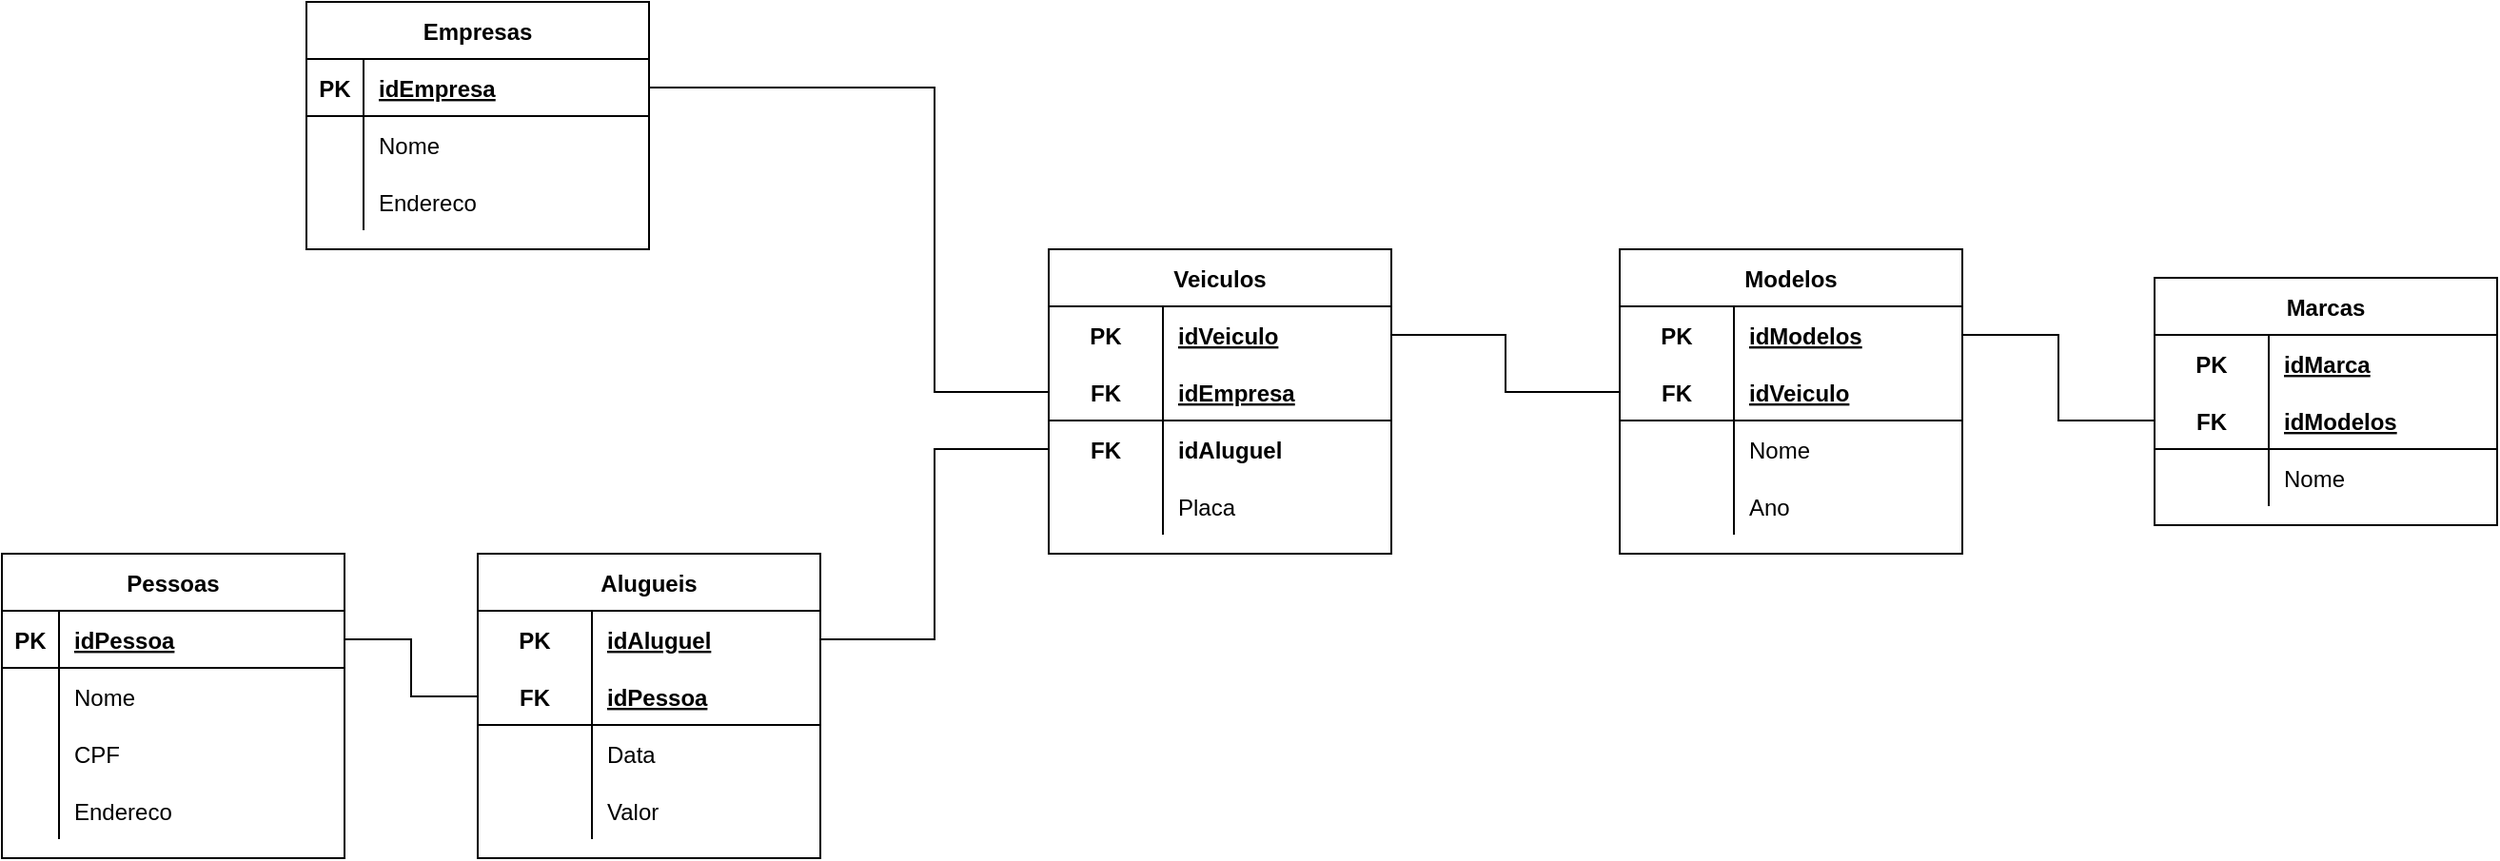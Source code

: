 <mxfile version="14.1.8" type="device"><diagram id="EWHtB_OrvKgKldpImz7G" name="Página-1"><mxGraphModel dx="1422" dy="822" grid="1" gridSize="10" guides="1" tooltips="1" connect="1" arrows="1" fold="1" page="1" pageScale="1" pageWidth="827" pageHeight="1169" math="0" shadow="0"><root><mxCell id="0"/><mxCell id="1" parent="0"/><mxCell id="JGHIZu46xt7488e2jU-P-1" value="Empresas" style="shape=table;startSize=30;container=1;collapsible=1;childLayout=tableLayout;fixedRows=1;rowLines=0;fontStyle=1;align=center;resizeLast=1;" vertex="1" parent="1"><mxGeometry x="180" y="60" width="180" height="130" as="geometry"/></mxCell><mxCell id="JGHIZu46xt7488e2jU-P-2" value="" style="shape=partialRectangle;collapsible=0;dropTarget=0;pointerEvents=0;fillColor=none;top=0;left=0;bottom=1;right=0;points=[[0,0.5],[1,0.5]];portConstraint=eastwest;" vertex="1" parent="JGHIZu46xt7488e2jU-P-1"><mxGeometry y="30" width="180" height="30" as="geometry"/></mxCell><mxCell id="JGHIZu46xt7488e2jU-P-3" value="PK" style="shape=partialRectangle;connectable=0;fillColor=none;top=0;left=0;bottom=0;right=0;fontStyle=1;overflow=hidden;" vertex="1" parent="JGHIZu46xt7488e2jU-P-2"><mxGeometry width="30" height="30" as="geometry"/></mxCell><mxCell id="JGHIZu46xt7488e2jU-P-4" value="idEmpresa" style="shape=partialRectangle;connectable=0;fillColor=none;top=0;left=0;bottom=0;right=0;align=left;spacingLeft=6;fontStyle=5;overflow=hidden;" vertex="1" parent="JGHIZu46xt7488e2jU-P-2"><mxGeometry x="30" width="150" height="30" as="geometry"/></mxCell><mxCell id="JGHIZu46xt7488e2jU-P-5" value="" style="shape=partialRectangle;collapsible=0;dropTarget=0;pointerEvents=0;fillColor=none;top=0;left=0;bottom=0;right=0;points=[[0,0.5],[1,0.5]];portConstraint=eastwest;" vertex="1" parent="JGHIZu46xt7488e2jU-P-1"><mxGeometry y="60" width="180" height="30" as="geometry"/></mxCell><mxCell id="JGHIZu46xt7488e2jU-P-6" value="" style="shape=partialRectangle;connectable=0;fillColor=none;top=0;left=0;bottom=0;right=0;editable=1;overflow=hidden;" vertex="1" parent="JGHIZu46xt7488e2jU-P-5"><mxGeometry width="30" height="30" as="geometry"/></mxCell><mxCell id="JGHIZu46xt7488e2jU-P-7" value="Nome" style="shape=partialRectangle;connectable=0;fillColor=none;top=0;left=0;bottom=0;right=0;align=left;spacingLeft=6;overflow=hidden;" vertex="1" parent="JGHIZu46xt7488e2jU-P-5"><mxGeometry x="30" width="150" height="30" as="geometry"/></mxCell><mxCell id="JGHIZu46xt7488e2jU-P-8" value="" style="shape=partialRectangle;collapsible=0;dropTarget=0;pointerEvents=0;fillColor=none;top=0;left=0;bottom=0;right=0;points=[[0,0.5],[1,0.5]];portConstraint=eastwest;" vertex="1" parent="JGHIZu46xt7488e2jU-P-1"><mxGeometry y="90" width="180" height="30" as="geometry"/></mxCell><mxCell id="JGHIZu46xt7488e2jU-P-9" value="" style="shape=partialRectangle;connectable=0;fillColor=none;top=0;left=0;bottom=0;right=0;editable=1;overflow=hidden;" vertex="1" parent="JGHIZu46xt7488e2jU-P-8"><mxGeometry width="30" height="30" as="geometry"/></mxCell><mxCell id="JGHIZu46xt7488e2jU-P-10" value="Endereco" style="shape=partialRectangle;connectable=0;fillColor=none;top=0;left=0;bottom=0;right=0;align=left;spacingLeft=6;overflow=hidden;" vertex="1" parent="JGHIZu46xt7488e2jU-P-8"><mxGeometry x="30" width="150" height="30" as="geometry"/></mxCell><mxCell id="JGHIZu46xt7488e2jU-P-14" value="Pessoas" style="shape=table;startSize=30;container=1;collapsible=1;childLayout=tableLayout;fixedRows=1;rowLines=0;fontStyle=1;align=center;resizeLast=1;" vertex="1" parent="1"><mxGeometry x="20" y="350" width="180" height="160" as="geometry"/></mxCell><mxCell id="JGHIZu46xt7488e2jU-P-15" value="" style="shape=partialRectangle;collapsible=0;dropTarget=0;pointerEvents=0;fillColor=none;top=0;left=0;bottom=1;right=0;points=[[0,0.5],[1,0.5]];portConstraint=eastwest;" vertex="1" parent="JGHIZu46xt7488e2jU-P-14"><mxGeometry y="30" width="180" height="30" as="geometry"/></mxCell><mxCell id="JGHIZu46xt7488e2jU-P-16" value="PK" style="shape=partialRectangle;connectable=0;fillColor=none;top=0;left=0;bottom=0;right=0;fontStyle=1;overflow=hidden;" vertex="1" parent="JGHIZu46xt7488e2jU-P-15"><mxGeometry width="30" height="30" as="geometry"/></mxCell><mxCell id="JGHIZu46xt7488e2jU-P-17" value="idPessoa" style="shape=partialRectangle;connectable=0;fillColor=none;top=0;left=0;bottom=0;right=0;align=left;spacingLeft=6;fontStyle=5;overflow=hidden;" vertex="1" parent="JGHIZu46xt7488e2jU-P-15"><mxGeometry x="30" width="150" height="30" as="geometry"/></mxCell><mxCell id="JGHIZu46xt7488e2jU-P-18" value="" style="shape=partialRectangle;collapsible=0;dropTarget=0;pointerEvents=0;fillColor=none;top=0;left=0;bottom=0;right=0;points=[[0,0.5],[1,0.5]];portConstraint=eastwest;" vertex="1" parent="JGHIZu46xt7488e2jU-P-14"><mxGeometry y="60" width="180" height="30" as="geometry"/></mxCell><mxCell id="JGHIZu46xt7488e2jU-P-19" value="" style="shape=partialRectangle;connectable=0;fillColor=none;top=0;left=0;bottom=0;right=0;editable=1;overflow=hidden;" vertex="1" parent="JGHIZu46xt7488e2jU-P-18"><mxGeometry width="30" height="30" as="geometry"/></mxCell><mxCell id="JGHIZu46xt7488e2jU-P-20" value="Nome" style="shape=partialRectangle;connectable=0;fillColor=none;top=0;left=0;bottom=0;right=0;align=left;spacingLeft=6;overflow=hidden;" vertex="1" parent="JGHIZu46xt7488e2jU-P-18"><mxGeometry x="30" width="150" height="30" as="geometry"/></mxCell><mxCell id="JGHIZu46xt7488e2jU-P-21" value="" style="shape=partialRectangle;collapsible=0;dropTarget=0;pointerEvents=0;fillColor=none;top=0;left=0;bottom=0;right=0;points=[[0,0.5],[1,0.5]];portConstraint=eastwest;" vertex="1" parent="JGHIZu46xt7488e2jU-P-14"><mxGeometry y="90" width="180" height="30" as="geometry"/></mxCell><mxCell id="JGHIZu46xt7488e2jU-P-22" value="" style="shape=partialRectangle;connectable=0;fillColor=none;top=0;left=0;bottom=0;right=0;editable=1;overflow=hidden;" vertex="1" parent="JGHIZu46xt7488e2jU-P-21"><mxGeometry width="30" height="30" as="geometry"/></mxCell><mxCell id="JGHIZu46xt7488e2jU-P-23" value="CPF" style="shape=partialRectangle;connectable=0;fillColor=none;top=0;left=0;bottom=0;right=0;align=left;spacingLeft=6;overflow=hidden;" vertex="1" parent="JGHIZu46xt7488e2jU-P-21"><mxGeometry x="30" width="150" height="30" as="geometry"/></mxCell><mxCell id="JGHIZu46xt7488e2jU-P-24" value="" style="shape=partialRectangle;collapsible=0;dropTarget=0;pointerEvents=0;fillColor=none;top=0;left=0;bottom=0;right=0;points=[[0,0.5],[1,0.5]];portConstraint=eastwest;" vertex="1" parent="JGHIZu46xt7488e2jU-P-14"><mxGeometry y="120" width="180" height="30" as="geometry"/></mxCell><mxCell id="JGHIZu46xt7488e2jU-P-25" value="" style="shape=partialRectangle;connectable=0;fillColor=none;top=0;left=0;bottom=0;right=0;editable=1;overflow=hidden;" vertex="1" parent="JGHIZu46xt7488e2jU-P-24"><mxGeometry width="30" height="30" as="geometry"/></mxCell><mxCell id="JGHIZu46xt7488e2jU-P-26" value="Endereco" style="shape=partialRectangle;connectable=0;fillColor=none;top=0;left=0;bottom=0;right=0;align=left;spacingLeft=6;overflow=hidden;" vertex="1" parent="JGHIZu46xt7488e2jU-P-24"><mxGeometry x="30" width="150" height="30" as="geometry"/></mxCell><mxCell id="JGHIZu46xt7488e2jU-P-27" value="Alugueis" style="shape=table;startSize=30;container=1;collapsible=1;childLayout=tableLayout;fixedRows=1;rowLines=0;fontStyle=1;align=center;resizeLast=1;" vertex="1" parent="1"><mxGeometry x="270" y="350" width="180" height="160" as="geometry"/></mxCell><mxCell id="JGHIZu46xt7488e2jU-P-28" value="" style="shape=partialRectangle;collapsible=0;dropTarget=0;pointerEvents=0;fillColor=none;top=0;left=0;bottom=0;right=0;points=[[0,0.5],[1,0.5]];portConstraint=eastwest;" vertex="1" parent="JGHIZu46xt7488e2jU-P-27"><mxGeometry y="30" width="180" height="30" as="geometry"/></mxCell><mxCell id="JGHIZu46xt7488e2jU-P-29" value="PK" style="shape=partialRectangle;connectable=0;fillColor=none;top=0;left=0;bottom=0;right=0;fontStyle=1;overflow=hidden;" vertex="1" parent="JGHIZu46xt7488e2jU-P-28"><mxGeometry width="60" height="30" as="geometry"/></mxCell><mxCell id="JGHIZu46xt7488e2jU-P-30" value="idAluguel" style="shape=partialRectangle;connectable=0;fillColor=none;top=0;left=0;bottom=0;right=0;align=left;spacingLeft=6;fontStyle=5;overflow=hidden;" vertex="1" parent="JGHIZu46xt7488e2jU-P-28"><mxGeometry x="60" width="120" height="30" as="geometry"/></mxCell><mxCell id="JGHIZu46xt7488e2jU-P-31" value="" style="shape=partialRectangle;collapsible=0;dropTarget=0;pointerEvents=0;fillColor=none;top=0;left=0;bottom=1;right=0;points=[[0,0.5],[1,0.5]];portConstraint=eastwest;" vertex="1" parent="JGHIZu46xt7488e2jU-P-27"><mxGeometry y="60" width="180" height="30" as="geometry"/></mxCell><mxCell id="JGHIZu46xt7488e2jU-P-32" value="FK" style="shape=partialRectangle;connectable=0;fillColor=none;top=0;left=0;bottom=0;right=0;fontStyle=1;overflow=hidden;" vertex="1" parent="JGHIZu46xt7488e2jU-P-31"><mxGeometry width="60" height="30" as="geometry"/></mxCell><mxCell id="JGHIZu46xt7488e2jU-P-33" value="idPessoa" style="shape=partialRectangle;connectable=0;fillColor=none;top=0;left=0;bottom=0;right=0;align=left;spacingLeft=6;fontStyle=5;overflow=hidden;" vertex="1" parent="JGHIZu46xt7488e2jU-P-31"><mxGeometry x="60" width="120" height="30" as="geometry"/></mxCell><mxCell id="JGHIZu46xt7488e2jU-P-34" value="" style="shape=partialRectangle;collapsible=0;dropTarget=0;pointerEvents=0;fillColor=none;top=0;left=0;bottom=0;right=0;points=[[0,0.5],[1,0.5]];portConstraint=eastwest;" vertex="1" parent="JGHIZu46xt7488e2jU-P-27"><mxGeometry y="90" width="180" height="30" as="geometry"/></mxCell><mxCell id="JGHIZu46xt7488e2jU-P-35" value="" style="shape=partialRectangle;connectable=0;fillColor=none;top=0;left=0;bottom=0;right=0;editable=1;overflow=hidden;" vertex="1" parent="JGHIZu46xt7488e2jU-P-34"><mxGeometry width="60" height="30" as="geometry"/></mxCell><mxCell id="JGHIZu46xt7488e2jU-P-36" value="Data" style="shape=partialRectangle;connectable=0;fillColor=none;top=0;left=0;bottom=0;right=0;align=left;spacingLeft=6;overflow=hidden;" vertex="1" parent="JGHIZu46xt7488e2jU-P-34"><mxGeometry x="60" width="120" height="30" as="geometry"/></mxCell><mxCell id="JGHIZu46xt7488e2jU-P-37" value="" style="shape=partialRectangle;collapsible=0;dropTarget=0;pointerEvents=0;fillColor=none;top=0;left=0;bottom=0;right=0;points=[[0,0.5],[1,0.5]];portConstraint=eastwest;" vertex="1" parent="JGHIZu46xt7488e2jU-P-27"><mxGeometry y="120" width="180" height="30" as="geometry"/></mxCell><mxCell id="JGHIZu46xt7488e2jU-P-38" value="" style="shape=partialRectangle;connectable=0;fillColor=none;top=0;left=0;bottom=0;right=0;editable=1;overflow=hidden;" vertex="1" parent="JGHIZu46xt7488e2jU-P-37"><mxGeometry width="60" height="30" as="geometry"/></mxCell><mxCell id="JGHIZu46xt7488e2jU-P-39" value="Valor" style="shape=partialRectangle;connectable=0;fillColor=none;top=0;left=0;bottom=0;right=0;align=left;spacingLeft=6;overflow=hidden;" vertex="1" parent="JGHIZu46xt7488e2jU-P-37"><mxGeometry x="60" width="120" height="30" as="geometry"/></mxCell><mxCell id="JGHIZu46xt7488e2jU-P-40" style="edgeStyle=orthogonalEdgeStyle;rounded=0;orthogonalLoop=1;jettySize=auto;html=1;exitX=1;exitY=0.5;exitDx=0;exitDy=0;entryX=0;entryY=0.5;entryDx=0;entryDy=0;endArrow=none;endFill=0;" edge="1" parent="1" source="JGHIZu46xt7488e2jU-P-15" target="JGHIZu46xt7488e2jU-P-31"><mxGeometry relative="1" as="geometry"/></mxCell><mxCell id="JGHIZu46xt7488e2jU-P-54" value="Veiculos" style="shape=table;startSize=30;container=1;collapsible=1;childLayout=tableLayout;fixedRows=1;rowLines=0;fontStyle=1;align=center;resizeLast=1;shadow=0;strokeColor=#000000;strokeWidth=1;fillColor=none;gradientColor=none;" vertex="1" parent="1"><mxGeometry x="570" y="190" width="180" height="160" as="geometry"/></mxCell><mxCell id="JGHIZu46xt7488e2jU-P-55" value="" style="shape=partialRectangle;collapsible=0;dropTarget=0;pointerEvents=0;fillColor=none;top=0;left=0;bottom=0;right=0;points=[[0,0.5],[1,0.5]];portConstraint=eastwest;" vertex="1" parent="JGHIZu46xt7488e2jU-P-54"><mxGeometry y="30" width="180" height="30" as="geometry"/></mxCell><mxCell id="JGHIZu46xt7488e2jU-P-56" value="PK" style="shape=partialRectangle;connectable=0;fillColor=none;top=0;left=0;bottom=0;right=0;fontStyle=1;overflow=hidden;" vertex="1" parent="JGHIZu46xt7488e2jU-P-55"><mxGeometry width="60" height="30" as="geometry"/></mxCell><mxCell id="JGHIZu46xt7488e2jU-P-57" value="idVeiculo" style="shape=partialRectangle;connectable=0;fillColor=none;top=0;left=0;bottom=0;right=0;align=left;spacingLeft=6;fontStyle=5;overflow=hidden;" vertex="1" parent="JGHIZu46xt7488e2jU-P-55"><mxGeometry x="60" width="120" height="30" as="geometry"/></mxCell><mxCell id="JGHIZu46xt7488e2jU-P-58" value="" style="shape=partialRectangle;collapsible=0;dropTarget=0;pointerEvents=0;fillColor=none;top=0;left=0;bottom=1;right=0;points=[[0,0.5],[1,0.5]];portConstraint=eastwest;" vertex="1" parent="JGHIZu46xt7488e2jU-P-54"><mxGeometry y="60" width="180" height="30" as="geometry"/></mxCell><mxCell id="JGHIZu46xt7488e2jU-P-59" value="FK" style="shape=partialRectangle;connectable=0;fillColor=none;top=0;left=0;bottom=0;right=0;fontStyle=1;overflow=hidden;" vertex="1" parent="JGHIZu46xt7488e2jU-P-58"><mxGeometry width="60" height="30" as="geometry"/></mxCell><mxCell id="JGHIZu46xt7488e2jU-P-60" value="idEmpresa" style="shape=partialRectangle;connectable=0;fillColor=none;top=0;left=0;bottom=0;right=0;align=left;spacingLeft=6;fontStyle=5;overflow=hidden;" vertex="1" parent="JGHIZu46xt7488e2jU-P-58"><mxGeometry x="60" width="120" height="30" as="geometry"/></mxCell><mxCell id="JGHIZu46xt7488e2jU-P-61" value="" style="shape=partialRectangle;collapsible=0;dropTarget=0;pointerEvents=0;fillColor=none;top=0;left=0;bottom=0;right=0;points=[[0,0.5],[1,0.5]];portConstraint=eastwest;" vertex="1" parent="JGHIZu46xt7488e2jU-P-54"><mxGeometry y="90" width="180" height="30" as="geometry"/></mxCell><mxCell id="JGHIZu46xt7488e2jU-P-62" value="FK" style="shape=partialRectangle;connectable=0;fillColor=none;top=0;left=0;bottom=0;right=0;editable=1;overflow=hidden;fontStyle=1" vertex="1" parent="JGHIZu46xt7488e2jU-P-61"><mxGeometry width="60" height="30" as="geometry"/></mxCell><mxCell id="JGHIZu46xt7488e2jU-P-63" value="idAluguel" style="shape=partialRectangle;connectable=0;fillColor=none;top=0;left=0;bottom=0;right=0;align=left;spacingLeft=6;overflow=hidden;fontStyle=1" vertex="1" parent="JGHIZu46xt7488e2jU-P-61"><mxGeometry x="60" width="120" height="30" as="geometry"/></mxCell><mxCell id="JGHIZu46xt7488e2jU-P-64" value="" style="shape=partialRectangle;collapsible=0;dropTarget=0;pointerEvents=0;fillColor=none;top=0;left=0;bottom=0;right=0;points=[[0,0.5],[1,0.5]];portConstraint=eastwest;" vertex="1" parent="JGHIZu46xt7488e2jU-P-54"><mxGeometry y="120" width="180" height="30" as="geometry"/></mxCell><mxCell id="JGHIZu46xt7488e2jU-P-65" value="" style="shape=partialRectangle;connectable=0;fillColor=none;top=0;left=0;bottom=0;right=0;editable=1;overflow=hidden;" vertex="1" parent="JGHIZu46xt7488e2jU-P-64"><mxGeometry width="60" height="30" as="geometry"/></mxCell><mxCell id="JGHIZu46xt7488e2jU-P-66" value="Placa" style="shape=partialRectangle;connectable=0;fillColor=none;top=0;left=0;bottom=0;right=0;align=left;spacingLeft=6;overflow=hidden;" vertex="1" parent="JGHIZu46xt7488e2jU-P-64"><mxGeometry x="60" width="120" height="30" as="geometry"/></mxCell><mxCell id="JGHIZu46xt7488e2jU-P-67" style="edgeStyle=orthogonalEdgeStyle;rounded=0;orthogonalLoop=1;jettySize=auto;html=1;exitX=0;exitY=0.5;exitDx=0;exitDy=0;entryX=1;entryY=0.5;entryDx=0;entryDy=0;endArrow=none;endFill=0;" edge="1" parent="1" source="JGHIZu46xt7488e2jU-P-61" target="JGHIZu46xt7488e2jU-P-28"><mxGeometry relative="1" as="geometry"/></mxCell><mxCell id="JGHIZu46xt7488e2jU-P-68" style="edgeStyle=orthogonalEdgeStyle;rounded=0;orthogonalLoop=1;jettySize=auto;html=1;exitX=0;exitY=0.5;exitDx=0;exitDy=0;entryX=1;entryY=0.5;entryDx=0;entryDy=0;endArrow=none;endFill=0;" edge="1" parent="1" source="JGHIZu46xt7488e2jU-P-58" target="JGHIZu46xt7488e2jU-P-2"><mxGeometry relative="1" as="geometry"><Array as="points"><mxPoint x="510" y="265"/><mxPoint x="510" y="105"/></Array></mxGeometry></mxCell><mxCell id="JGHIZu46xt7488e2jU-P-69" value="Modelos" style="shape=table;startSize=30;container=1;collapsible=1;childLayout=tableLayout;fixedRows=1;rowLines=0;fontStyle=1;align=center;resizeLast=1;shadow=0;strokeColor=#000000;strokeWidth=1;fillColor=none;gradientColor=none;" vertex="1" parent="1"><mxGeometry x="870" y="190" width="180" height="160" as="geometry"/></mxCell><mxCell id="JGHIZu46xt7488e2jU-P-70" value="" style="shape=partialRectangle;collapsible=0;dropTarget=0;pointerEvents=0;fillColor=none;top=0;left=0;bottom=0;right=0;points=[[0,0.5],[1,0.5]];portConstraint=eastwest;" vertex="1" parent="JGHIZu46xt7488e2jU-P-69"><mxGeometry y="30" width="180" height="30" as="geometry"/></mxCell><mxCell id="JGHIZu46xt7488e2jU-P-71" value="PK" style="shape=partialRectangle;connectable=0;fillColor=none;top=0;left=0;bottom=0;right=0;fontStyle=1;overflow=hidden;" vertex="1" parent="JGHIZu46xt7488e2jU-P-70"><mxGeometry width="60" height="30" as="geometry"/></mxCell><mxCell id="JGHIZu46xt7488e2jU-P-72" value="idModelos" style="shape=partialRectangle;connectable=0;fillColor=none;top=0;left=0;bottom=0;right=0;align=left;spacingLeft=6;fontStyle=5;overflow=hidden;" vertex="1" parent="JGHIZu46xt7488e2jU-P-70"><mxGeometry x="60" width="120" height="30" as="geometry"/></mxCell><mxCell id="JGHIZu46xt7488e2jU-P-73" value="" style="shape=partialRectangle;collapsible=0;dropTarget=0;pointerEvents=0;fillColor=none;top=0;left=0;bottom=1;right=0;points=[[0,0.5],[1,0.5]];portConstraint=eastwest;" vertex="1" parent="JGHIZu46xt7488e2jU-P-69"><mxGeometry y="60" width="180" height="30" as="geometry"/></mxCell><mxCell id="JGHIZu46xt7488e2jU-P-74" value="FK" style="shape=partialRectangle;connectable=0;fillColor=none;top=0;left=0;bottom=0;right=0;fontStyle=1;overflow=hidden;" vertex="1" parent="JGHIZu46xt7488e2jU-P-73"><mxGeometry width="60" height="30" as="geometry"/></mxCell><mxCell id="JGHIZu46xt7488e2jU-P-75" value="idVeiculo" style="shape=partialRectangle;connectable=0;fillColor=none;top=0;left=0;bottom=0;right=0;align=left;spacingLeft=6;fontStyle=5;overflow=hidden;" vertex="1" parent="JGHIZu46xt7488e2jU-P-73"><mxGeometry x="60" width="120" height="30" as="geometry"/></mxCell><mxCell id="JGHIZu46xt7488e2jU-P-76" value="" style="shape=partialRectangle;collapsible=0;dropTarget=0;pointerEvents=0;fillColor=none;top=0;left=0;bottom=0;right=0;points=[[0,0.5],[1,0.5]];portConstraint=eastwest;" vertex="1" parent="JGHIZu46xt7488e2jU-P-69"><mxGeometry y="90" width="180" height="30" as="geometry"/></mxCell><mxCell id="JGHIZu46xt7488e2jU-P-77" value="" style="shape=partialRectangle;connectable=0;fillColor=none;top=0;left=0;bottom=0;right=0;editable=1;overflow=hidden;" vertex="1" parent="JGHIZu46xt7488e2jU-P-76"><mxGeometry width="60" height="30" as="geometry"/></mxCell><mxCell id="JGHIZu46xt7488e2jU-P-78" value="Nome" style="shape=partialRectangle;connectable=0;fillColor=none;top=0;left=0;bottom=0;right=0;align=left;spacingLeft=6;overflow=hidden;" vertex="1" parent="JGHIZu46xt7488e2jU-P-76"><mxGeometry x="60" width="120" height="30" as="geometry"/></mxCell><mxCell id="JGHIZu46xt7488e2jU-P-79" value="" style="shape=partialRectangle;collapsible=0;dropTarget=0;pointerEvents=0;fillColor=none;top=0;left=0;bottom=0;right=0;points=[[0,0.5],[1,0.5]];portConstraint=eastwest;" vertex="1" parent="JGHIZu46xt7488e2jU-P-69"><mxGeometry y="120" width="180" height="30" as="geometry"/></mxCell><mxCell id="JGHIZu46xt7488e2jU-P-80" value="" style="shape=partialRectangle;connectable=0;fillColor=none;top=0;left=0;bottom=0;right=0;editable=1;overflow=hidden;" vertex="1" parent="JGHIZu46xt7488e2jU-P-79"><mxGeometry width="60" height="30" as="geometry"/></mxCell><mxCell id="JGHIZu46xt7488e2jU-P-81" value="Ano" style="shape=partialRectangle;connectable=0;fillColor=none;top=0;left=0;bottom=0;right=0;align=left;spacingLeft=6;overflow=hidden;" vertex="1" parent="JGHIZu46xt7488e2jU-P-79"><mxGeometry x="60" width="120" height="30" as="geometry"/></mxCell><mxCell id="JGHIZu46xt7488e2jU-P-82" style="edgeStyle=orthogonalEdgeStyle;rounded=0;orthogonalLoop=1;jettySize=auto;html=1;exitX=0;exitY=0.5;exitDx=0;exitDy=0;entryX=1;entryY=0.5;entryDx=0;entryDy=0;endArrow=none;endFill=0;" edge="1" parent="1" source="JGHIZu46xt7488e2jU-P-73" target="JGHIZu46xt7488e2jU-P-55"><mxGeometry relative="1" as="geometry"/></mxCell><mxCell id="JGHIZu46xt7488e2jU-P-83" value="Marcas" style="shape=table;startSize=30;container=1;collapsible=1;childLayout=tableLayout;fixedRows=1;rowLines=0;fontStyle=1;align=center;resizeLast=1;shadow=0;strokeColor=#000000;strokeWidth=1;fillColor=none;gradientColor=none;" vertex="1" parent="1"><mxGeometry x="1151" y="205" width="180" height="130" as="geometry"/></mxCell><mxCell id="JGHIZu46xt7488e2jU-P-84" value="" style="shape=partialRectangle;collapsible=0;dropTarget=0;pointerEvents=0;fillColor=none;top=0;left=0;bottom=0;right=0;points=[[0,0.5],[1,0.5]];portConstraint=eastwest;" vertex="1" parent="JGHIZu46xt7488e2jU-P-83"><mxGeometry y="30" width="180" height="30" as="geometry"/></mxCell><mxCell id="JGHIZu46xt7488e2jU-P-85" value="PK" style="shape=partialRectangle;connectable=0;fillColor=none;top=0;left=0;bottom=0;right=0;fontStyle=1;overflow=hidden;" vertex="1" parent="JGHIZu46xt7488e2jU-P-84"><mxGeometry width="60" height="30" as="geometry"/></mxCell><mxCell id="JGHIZu46xt7488e2jU-P-86" value="idMarca" style="shape=partialRectangle;connectable=0;fillColor=none;top=0;left=0;bottom=0;right=0;align=left;spacingLeft=6;fontStyle=5;overflow=hidden;" vertex="1" parent="JGHIZu46xt7488e2jU-P-84"><mxGeometry x="60" width="120" height="30" as="geometry"/></mxCell><mxCell id="JGHIZu46xt7488e2jU-P-87" value="" style="shape=partialRectangle;collapsible=0;dropTarget=0;pointerEvents=0;fillColor=none;top=0;left=0;bottom=1;right=0;points=[[0,0.5],[1,0.5]];portConstraint=eastwest;" vertex="1" parent="JGHIZu46xt7488e2jU-P-83"><mxGeometry y="60" width="180" height="30" as="geometry"/></mxCell><mxCell id="JGHIZu46xt7488e2jU-P-88" value="FK" style="shape=partialRectangle;connectable=0;fillColor=none;top=0;left=0;bottom=0;right=0;fontStyle=1;overflow=hidden;" vertex="1" parent="JGHIZu46xt7488e2jU-P-87"><mxGeometry width="60" height="30" as="geometry"/></mxCell><mxCell id="JGHIZu46xt7488e2jU-P-89" value="idModelos" style="shape=partialRectangle;connectable=0;fillColor=none;top=0;left=0;bottom=0;right=0;align=left;spacingLeft=6;fontStyle=5;overflow=hidden;" vertex="1" parent="JGHIZu46xt7488e2jU-P-87"><mxGeometry x="60" width="120" height="30" as="geometry"/></mxCell><mxCell id="JGHIZu46xt7488e2jU-P-90" value="" style="shape=partialRectangle;collapsible=0;dropTarget=0;pointerEvents=0;fillColor=none;top=0;left=0;bottom=0;right=0;points=[[0,0.5],[1,0.5]];portConstraint=eastwest;" vertex="1" parent="JGHIZu46xt7488e2jU-P-83"><mxGeometry y="90" width="180" height="30" as="geometry"/></mxCell><mxCell id="JGHIZu46xt7488e2jU-P-91" value="" style="shape=partialRectangle;connectable=0;fillColor=none;top=0;left=0;bottom=0;right=0;editable=1;overflow=hidden;" vertex="1" parent="JGHIZu46xt7488e2jU-P-90"><mxGeometry width="60" height="30" as="geometry"/></mxCell><mxCell id="JGHIZu46xt7488e2jU-P-92" value="Nome" style="shape=partialRectangle;connectable=0;fillColor=none;top=0;left=0;bottom=0;right=0;align=left;spacingLeft=6;overflow=hidden;" vertex="1" parent="JGHIZu46xt7488e2jU-P-90"><mxGeometry x="60" width="120" height="30" as="geometry"/></mxCell><mxCell id="JGHIZu46xt7488e2jU-P-96" style="edgeStyle=orthogonalEdgeStyle;rounded=0;orthogonalLoop=1;jettySize=auto;html=1;exitX=0;exitY=0.5;exitDx=0;exitDy=0;entryX=1;entryY=0.5;entryDx=0;entryDy=0;endArrow=none;endFill=0;" edge="1" parent="1" source="JGHIZu46xt7488e2jU-P-87" target="JGHIZu46xt7488e2jU-P-70"><mxGeometry relative="1" as="geometry"/></mxCell></root></mxGraphModel></diagram></mxfile>